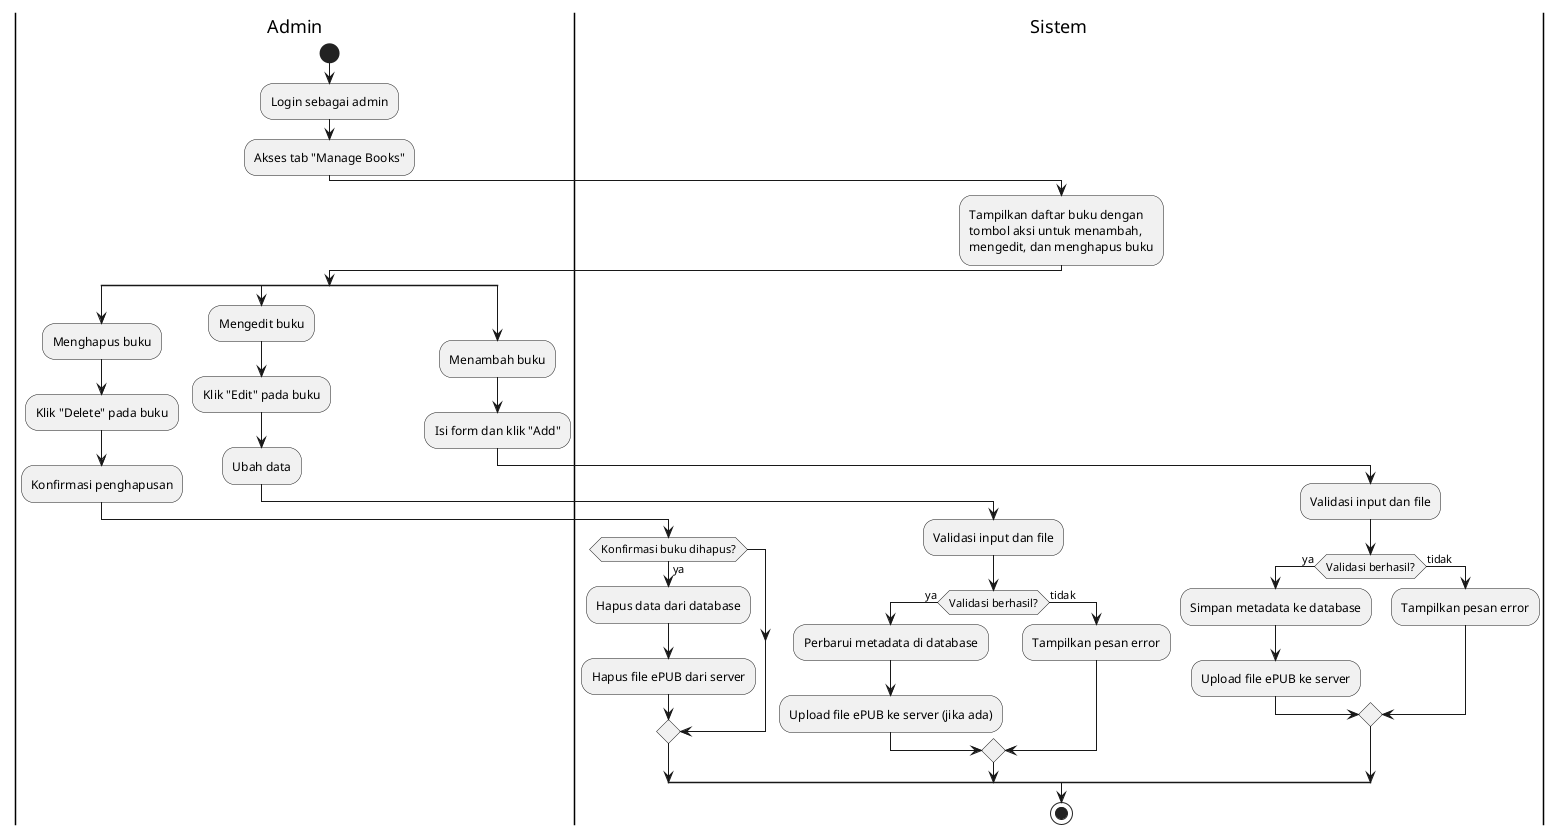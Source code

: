 ' https://www.plantuml.com/plantuml/uml/
' https://www.planttext.com/

@startuml
|Admin|
start
:Login sebagai admin;
:Akses tab "Manage Books";

|Sistem|
:Tampilkan daftar buku dengan
tombol aksi untuk menambah,
mengedit, dan menghapus buku;

split
  |Admin|
  :Menghapus buku;
  :Klik "Delete" pada buku;
  :Konfirmasi penghapusan;

  |Sistem|
  if (Konfirmasi buku dihapus?) then (ya)
    :Hapus data dari database;
    :Hapus file ePUB dari server;
  endif
split again
  |Admin|
  :Mengedit buku;
  :Klik "Edit" pada buku;
  :Ubah data;

  |Sistem|
  :Validasi input dan file;
  if (Validasi berhasil?) then (ya)
    :Perbarui metadata di database;
    :Upload file ePUB ke server (jika ada);
  else (tidak)
    :Tampilkan pesan error;
  endif
split again
  |Admin|
  :Menambah buku;
  :Isi form dan klik "Add";

  |Sistem|
  :Validasi input dan file;
  if (Validasi berhasil?) then (ya)
    :Simpan metadata ke database;
    :Upload file ePUB ke server;
  else (tidak)
    :Tampilkan pesan error;
  endif
end split
stop
@enduml
